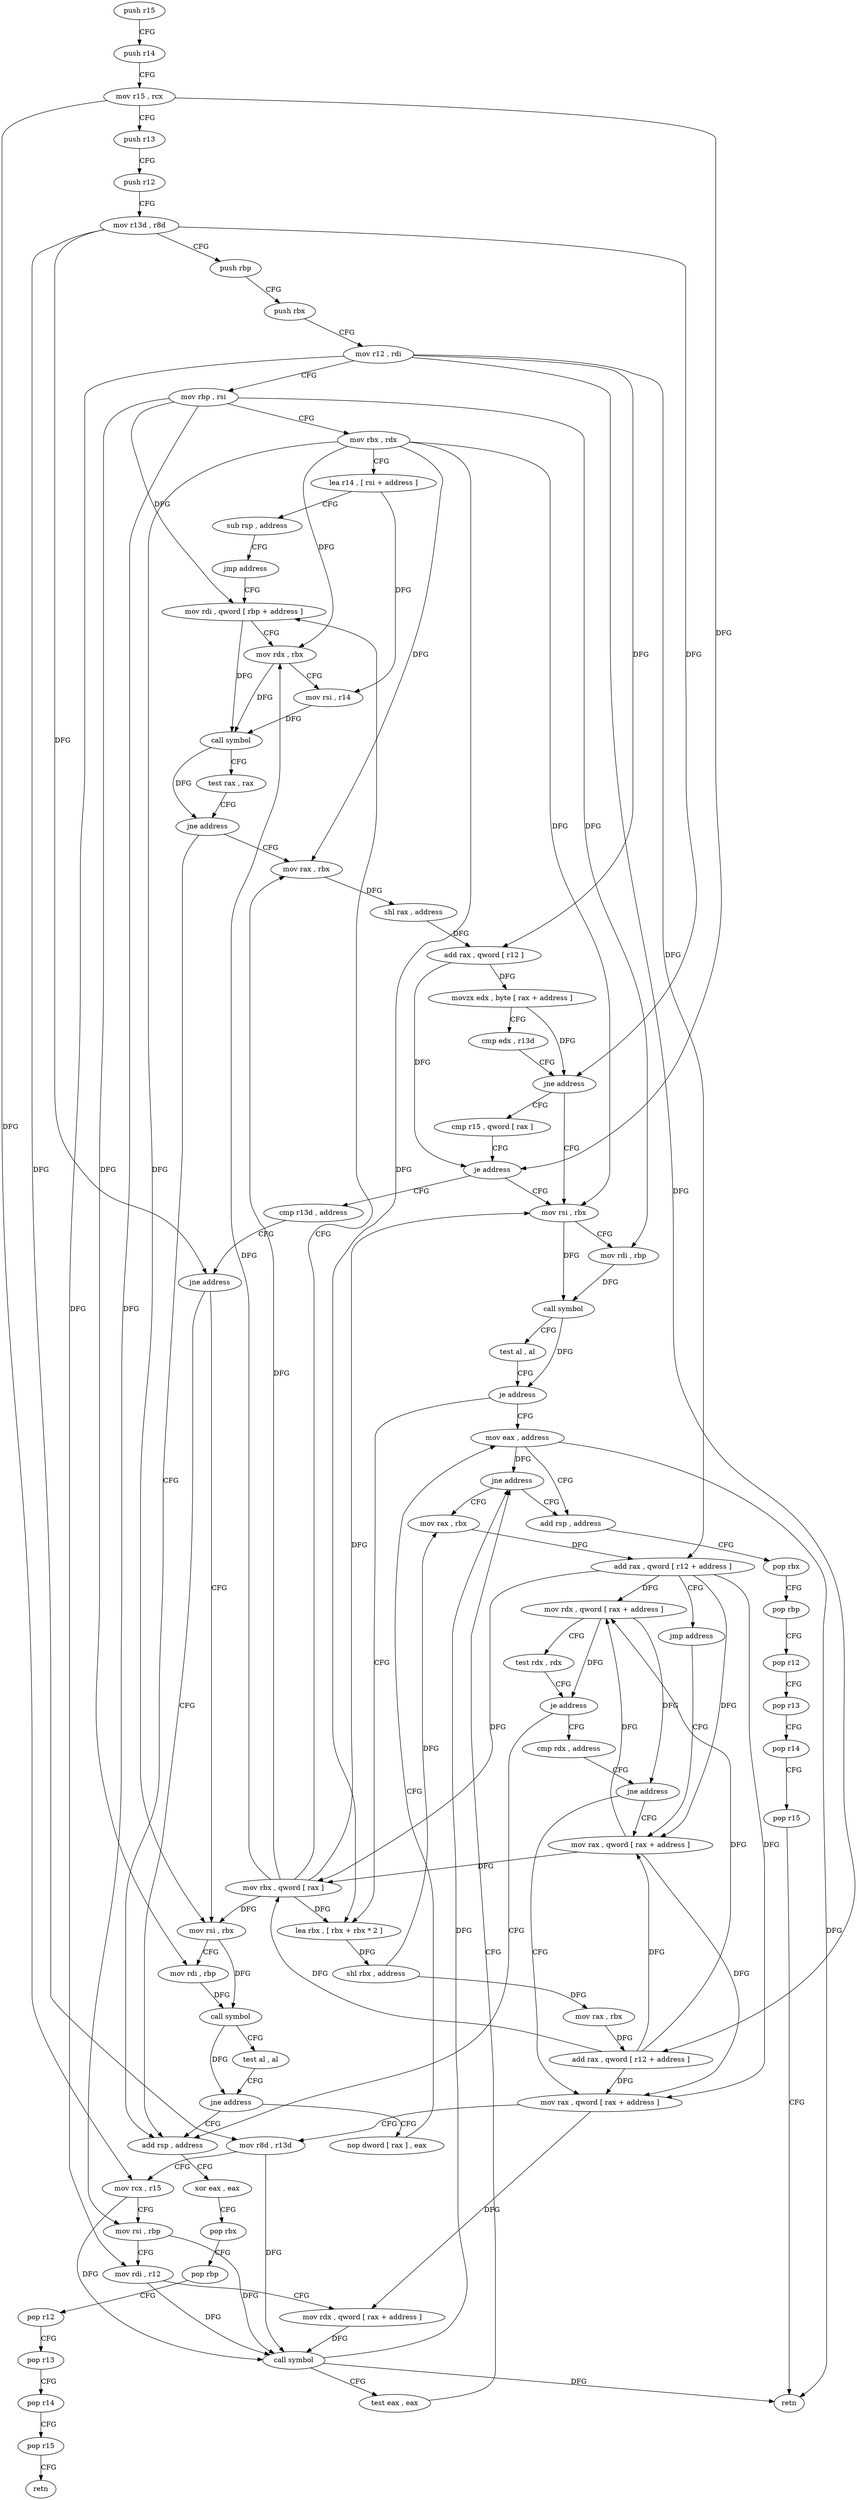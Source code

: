 digraph "func" {
"4328592" [label = "push r15" ]
"4328594" [label = "push r14" ]
"4328596" [label = "mov r15 , rcx" ]
"4328599" [label = "push r13" ]
"4328601" [label = "push r12" ]
"4328603" [label = "mov r13d , r8d" ]
"4328606" [label = "push rbp" ]
"4328607" [label = "push rbx" ]
"4328608" [label = "mov r12 , rdi" ]
"4328611" [label = "mov rbp , rsi" ]
"4328614" [label = "mov rbx , rdx" ]
"4328617" [label = "lea r14 , [ rsi + address ]" ]
"4328621" [label = "sub rsp , address" ]
"4328625" [label = "jmp address" ]
"4328639" [label = "mov rdi , qword [ rbp + address ]" ]
"4328643" [label = "mov rdx , rbx" ]
"4328646" [label = "mov rsi , r14" ]
"4328649" [label = "call symbol" ]
"4328654" [label = "test rax , rax" ]
"4328657" [label = "jne address" ]
"4328824" [label = "add rsp , address" ]
"4328663" [label = "mov rax , rbx" ]
"4328828" [label = "xor eax , eax" ]
"4328830" [label = "pop rbx" ]
"4328831" [label = "pop rbp" ]
"4328832" [label = "pop r12" ]
"4328834" [label = "pop r13" ]
"4328836" [label = "pop r14" ]
"4328838" [label = "pop r15" ]
"4328840" [label = "retn" ]
"4328666" [label = "shl rax , address" ]
"4328670" [label = "add rax , qword [ r12 ]" ]
"4328674" [label = "movzx edx , byte [ rax + address ]" ]
"4328678" [label = "cmp edx , r13d" ]
"4328681" [label = "jne address" ]
"4328688" [label = "mov rsi , rbx" ]
"4328683" [label = "cmp r15 , qword [ rax ]" ]
"4328691" [label = "mov rdi , rbp" ]
"4328694" [label = "call symbol" ]
"4328699" [label = "test al , al" ]
"4328701" [label = "je address" ]
"4328800" [label = "mov eax , address" ]
"4328703" [label = "lea rbx , [ rbx + rbx * 2 ]" ]
"4328686" [label = "je address" ]
"4328776" [label = "cmp r13d , address" ]
"4328805" [label = "add rsp , address" ]
"4328707" [label = "shl rbx , address" ]
"4328711" [label = "mov rax , rbx" ]
"4328714" [label = "add rax , qword [ r12 + address ]" ]
"4328719" [label = "mov rdx , qword [ rax + address ]" ]
"4328723" [label = "test rdx , rdx" ]
"4328726" [label = "je address" ]
"4328728" [label = "cmp rdx , address" ]
"4328780" [label = "jne address" ]
"4328782" [label = "mov rsi , rbx" ]
"4328732" [label = "jne address" ]
"4328632" [label = "mov rax , qword [ rax + address ]" ]
"4328734" [label = "mov rax , qword [ rax + address ]" ]
"4328785" [label = "mov rdi , rbp" ]
"4328788" [label = "call symbol" ]
"4328793" [label = "test al , al" ]
"4328795" [label = "jne address" ]
"4328797" [label = "nop dword [ rax ] , eax" ]
"4328636" [label = "mov rbx , qword [ rax ]" ]
"4328738" [label = "mov r8d , r13d" ]
"4328741" [label = "mov rcx , r15" ]
"4328744" [label = "mov rsi , rbp" ]
"4328747" [label = "mov rdi , r12" ]
"4328750" [label = "mov rdx , qword [ rax + address ]" ]
"4328754" [label = "call symbol" ]
"4328759" [label = "test eax , eax" ]
"4328761" [label = "jne address" ]
"4328763" [label = "mov rax , rbx" ]
"4328809" [label = "pop rbx" ]
"4328810" [label = "pop rbp" ]
"4328811" [label = "pop r12" ]
"4328813" [label = "pop r13" ]
"4328815" [label = "pop r14" ]
"4328817" [label = "pop r15" ]
"4328819" [label = "retn" ]
"4328766" [label = "add rax , qword [ r12 + address ]" ]
"4328771" [label = "jmp address" ]
"4328592" -> "4328594" [ label = "CFG" ]
"4328594" -> "4328596" [ label = "CFG" ]
"4328596" -> "4328599" [ label = "CFG" ]
"4328596" -> "4328686" [ label = "DFG" ]
"4328596" -> "4328741" [ label = "DFG" ]
"4328599" -> "4328601" [ label = "CFG" ]
"4328601" -> "4328603" [ label = "CFG" ]
"4328603" -> "4328606" [ label = "CFG" ]
"4328603" -> "4328681" [ label = "DFG" ]
"4328603" -> "4328780" [ label = "DFG" ]
"4328603" -> "4328738" [ label = "DFG" ]
"4328606" -> "4328607" [ label = "CFG" ]
"4328607" -> "4328608" [ label = "CFG" ]
"4328608" -> "4328611" [ label = "CFG" ]
"4328608" -> "4328670" [ label = "DFG" ]
"4328608" -> "4328714" [ label = "DFG" ]
"4328608" -> "4328747" [ label = "DFG" ]
"4328608" -> "4328766" [ label = "DFG" ]
"4328611" -> "4328614" [ label = "CFG" ]
"4328611" -> "4328639" [ label = "DFG" ]
"4328611" -> "4328691" [ label = "DFG" ]
"4328611" -> "4328785" [ label = "DFG" ]
"4328611" -> "4328744" [ label = "DFG" ]
"4328614" -> "4328617" [ label = "CFG" ]
"4328614" -> "4328643" [ label = "DFG" ]
"4328614" -> "4328663" [ label = "DFG" ]
"4328614" -> "4328688" [ label = "DFG" ]
"4328614" -> "4328703" [ label = "DFG" ]
"4328614" -> "4328782" [ label = "DFG" ]
"4328617" -> "4328621" [ label = "CFG" ]
"4328617" -> "4328646" [ label = "DFG" ]
"4328621" -> "4328625" [ label = "CFG" ]
"4328625" -> "4328639" [ label = "CFG" ]
"4328639" -> "4328643" [ label = "CFG" ]
"4328639" -> "4328649" [ label = "DFG" ]
"4328643" -> "4328646" [ label = "CFG" ]
"4328643" -> "4328649" [ label = "DFG" ]
"4328646" -> "4328649" [ label = "DFG" ]
"4328649" -> "4328654" [ label = "CFG" ]
"4328649" -> "4328657" [ label = "DFG" ]
"4328654" -> "4328657" [ label = "CFG" ]
"4328657" -> "4328824" [ label = "CFG" ]
"4328657" -> "4328663" [ label = "CFG" ]
"4328824" -> "4328828" [ label = "CFG" ]
"4328663" -> "4328666" [ label = "DFG" ]
"4328828" -> "4328830" [ label = "CFG" ]
"4328830" -> "4328831" [ label = "CFG" ]
"4328831" -> "4328832" [ label = "CFG" ]
"4328832" -> "4328834" [ label = "CFG" ]
"4328834" -> "4328836" [ label = "CFG" ]
"4328836" -> "4328838" [ label = "CFG" ]
"4328838" -> "4328840" [ label = "CFG" ]
"4328666" -> "4328670" [ label = "DFG" ]
"4328670" -> "4328674" [ label = "DFG" ]
"4328670" -> "4328686" [ label = "DFG" ]
"4328674" -> "4328678" [ label = "CFG" ]
"4328674" -> "4328681" [ label = "DFG" ]
"4328678" -> "4328681" [ label = "CFG" ]
"4328681" -> "4328688" [ label = "CFG" ]
"4328681" -> "4328683" [ label = "CFG" ]
"4328688" -> "4328691" [ label = "CFG" ]
"4328688" -> "4328694" [ label = "DFG" ]
"4328683" -> "4328686" [ label = "CFG" ]
"4328691" -> "4328694" [ label = "DFG" ]
"4328694" -> "4328699" [ label = "CFG" ]
"4328694" -> "4328701" [ label = "DFG" ]
"4328699" -> "4328701" [ label = "CFG" ]
"4328701" -> "4328800" [ label = "CFG" ]
"4328701" -> "4328703" [ label = "CFG" ]
"4328800" -> "4328805" [ label = "CFG" ]
"4328800" -> "4328819" [ label = "DFG" ]
"4328800" -> "4328761" [ label = "DFG" ]
"4328703" -> "4328707" [ label = "DFG" ]
"4328686" -> "4328776" [ label = "CFG" ]
"4328686" -> "4328688" [ label = "CFG" ]
"4328776" -> "4328780" [ label = "CFG" ]
"4328805" -> "4328809" [ label = "CFG" ]
"4328707" -> "4328711" [ label = "DFG" ]
"4328707" -> "4328763" [ label = "DFG" ]
"4328711" -> "4328714" [ label = "DFG" ]
"4328714" -> "4328719" [ label = "DFG" ]
"4328714" -> "4328632" [ label = "DFG" ]
"4328714" -> "4328636" [ label = "DFG" ]
"4328714" -> "4328734" [ label = "DFG" ]
"4328719" -> "4328723" [ label = "CFG" ]
"4328719" -> "4328726" [ label = "DFG" ]
"4328719" -> "4328732" [ label = "DFG" ]
"4328723" -> "4328726" [ label = "CFG" ]
"4328726" -> "4328824" [ label = "CFG" ]
"4328726" -> "4328728" [ label = "CFG" ]
"4328728" -> "4328732" [ label = "CFG" ]
"4328780" -> "4328824" [ label = "CFG" ]
"4328780" -> "4328782" [ label = "CFG" ]
"4328782" -> "4328785" [ label = "CFG" ]
"4328782" -> "4328788" [ label = "DFG" ]
"4328732" -> "4328632" [ label = "CFG" ]
"4328732" -> "4328734" [ label = "CFG" ]
"4328632" -> "4328636" [ label = "DFG" ]
"4328632" -> "4328719" [ label = "DFG" ]
"4328632" -> "4328734" [ label = "DFG" ]
"4328734" -> "4328738" [ label = "CFG" ]
"4328734" -> "4328750" [ label = "DFG" ]
"4328785" -> "4328788" [ label = "DFG" ]
"4328788" -> "4328793" [ label = "CFG" ]
"4328788" -> "4328795" [ label = "DFG" ]
"4328793" -> "4328795" [ label = "CFG" ]
"4328795" -> "4328824" [ label = "CFG" ]
"4328795" -> "4328797" [ label = "CFG" ]
"4328797" -> "4328800" [ label = "CFG" ]
"4328636" -> "4328639" [ label = "CFG" ]
"4328636" -> "4328643" [ label = "DFG" ]
"4328636" -> "4328663" [ label = "DFG" ]
"4328636" -> "4328688" [ label = "DFG" ]
"4328636" -> "4328703" [ label = "DFG" ]
"4328636" -> "4328782" [ label = "DFG" ]
"4328738" -> "4328741" [ label = "CFG" ]
"4328738" -> "4328754" [ label = "DFG" ]
"4328741" -> "4328744" [ label = "CFG" ]
"4328741" -> "4328754" [ label = "DFG" ]
"4328744" -> "4328747" [ label = "CFG" ]
"4328744" -> "4328754" [ label = "DFG" ]
"4328747" -> "4328750" [ label = "CFG" ]
"4328747" -> "4328754" [ label = "DFG" ]
"4328750" -> "4328754" [ label = "DFG" ]
"4328754" -> "4328759" [ label = "CFG" ]
"4328754" -> "4328819" [ label = "DFG" ]
"4328754" -> "4328761" [ label = "DFG" ]
"4328759" -> "4328761" [ label = "CFG" ]
"4328761" -> "4328805" [ label = "CFG" ]
"4328761" -> "4328763" [ label = "CFG" ]
"4328763" -> "4328766" [ label = "DFG" ]
"4328809" -> "4328810" [ label = "CFG" ]
"4328810" -> "4328811" [ label = "CFG" ]
"4328811" -> "4328813" [ label = "CFG" ]
"4328813" -> "4328815" [ label = "CFG" ]
"4328815" -> "4328817" [ label = "CFG" ]
"4328817" -> "4328819" [ label = "CFG" ]
"4328766" -> "4328771" [ label = "CFG" ]
"4328766" -> "4328719" [ label = "DFG" ]
"4328766" -> "4328632" [ label = "DFG" ]
"4328766" -> "4328636" [ label = "DFG" ]
"4328766" -> "4328734" [ label = "DFG" ]
"4328771" -> "4328632" [ label = "CFG" ]
}
